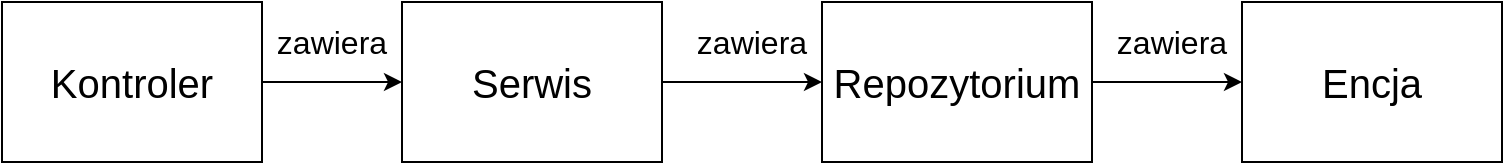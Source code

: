 <mxfile version="18.0.6" type="device"><diagram id="UeffPgzd9tSet36FR-jC" name="Page-1"><mxGraphModel dx="1422" dy="780" grid="1" gridSize="10" guides="1" tooltips="1" connect="1" arrows="1" fold="1" page="1" pageScale="1" pageWidth="850" pageHeight="1100" math="0" shadow="0"><root><mxCell id="0"/><mxCell id="1" parent="0"/><mxCell id="syisa5iqPk8SgqdZvjBf-6" style="edgeStyle=orthogonalEdgeStyle;rounded=0;orthogonalLoop=1;jettySize=auto;html=1;entryX=0;entryY=0.5;entryDx=0;entryDy=0;fontSize=16;" edge="1" parent="1" source="syisa5iqPk8SgqdZvjBf-1" target="syisa5iqPk8SgqdZvjBf-2"><mxGeometry relative="1" as="geometry"/></mxCell><mxCell id="syisa5iqPk8SgqdZvjBf-1" value="&lt;font style=&quot;font-size: 20px;&quot;&gt;Kontroler&lt;/font&gt;" style="rounded=0;whiteSpace=wrap;html=1;" vertex="1" parent="1"><mxGeometry x="40" y="120" width="130" height="80" as="geometry"/></mxCell><mxCell id="syisa5iqPk8SgqdZvjBf-7" style="edgeStyle=orthogonalEdgeStyle;rounded=0;orthogonalLoop=1;jettySize=auto;html=1;entryX=0;entryY=0.5;entryDx=0;entryDy=0;fontSize=16;" edge="1" parent="1" source="syisa5iqPk8SgqdZvjBf-2" target="syisa5iqPk8SgqdZvjBf-3"><mxGeometry relative="1" as="geometry"/></mxCell><mxCell id="syisa5iqPk8SgqdZvjBf-2" value="Serwis" style="rounded=0;whiteSpace=wrap;html=1;fontSize=20;" vertex="1" parent="1"><mxGeometry x="240" y="120" width="130" height="80" as="geometry"/></mxCell><mxCell id="syisa5iqPk8SgqdZvjBf-8" style="edgeStyle=orthogonalEdgeStyle;rounded=0;orthogonalLoop=1;jettySize=auto;html=1;entryX=0;entryY=0.5;entryDx=0;entryDy=0;fontSize=16;" edge="1" parent="1" source="syisa5iqPk8SgqdZvjBf-3" target="syisa5iqPk8SgqdZvjBf-4"><mxGeometry relative="1" as="geometry"/></mxCell><mxCell id="syisa5iqPk8SgqdZvjBf-3" value="Repozytorium" style="rounded=0;whiteSpace=wrap;html=1;fontSize=20;" vertex="1" parent="1"><mxGeometry x="450" y="120" width="135" height="80" as="geometry"/></mxCell><mxCell id="syisa5iqPk8SgqdZvjBf-4" value="Encja" style="rounded=0;whiteSpace=wrap;html=1;fontSize=20;" vertex="1" parent="1"><mxGeometry x="660" y="120" width="130" height="80" as="geometry"/></mxCell><mxCell id="syisa5iqPk8SgqdZvjBf-9" value="zawiera" style="text;html=1;strokeColor=none;fillColor=none;align=center;verticalAlign=middle;whiteSpace=wrap;rounded=0;fontSize=16;" vertex="1" parent="1"><mxGeometry x="150" y="120" width="110" height="40" as="geometry"/></mxCell><mxCell id="syisa5iqPk8SgqdZvjBf-10" value="zawiera" style="text;html=1;strokeColor=none;fillColor=none;align=center;verticalAlign=middle;whiteSpace=wrap;rounded=0;fontSize=16;" vertex="1" parent="1"><mxGeometry x="360" y="120" width="110" height="40" as="geometry"/></mxCell><mxCell id="syisa5iqPk8SgqdZvjBf-11" value="zawiera" style="text;html=1;strokeColor=none;fillColor=none;align=center;verticalAlign=middle;whiteSpace=wrap;rounded=0;fontSize=16;" vertex="1" parent="1"><mxGeometry x="570" y="120" width="110" height="40" as="geometry"/></mxCell></root></mxGraphModel></diagram></mxfile>